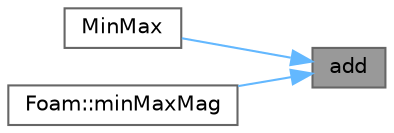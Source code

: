 digraph "add"
{
 // LATEX_PDF_SIZE
  bgcolor="transparent";
  edge [fontname=Helvetica,fontsize=10,labelfontname=Helvetica,labelfontsize=10];
  node [fontname=Helvetica,fontsize=10,shape=box,height=0.2,width=0.4];
  rankdir="RL";
  Node1 [id="Node000001",label="add",height=0.2,width=0.4,color="gray40", fillcolor="grey60", style="filled", fontcolor="black",tooltip=" "];
  Node1 -> Node2 [id="edge1_Node000001_Node000002",dir="back",color="steelblue1",style="solid",tooltip=" "];
  Node2 [id="Node000002",label="MinMax",height=0.2,width=0.4,color="grey40", fillcolor="white", style="filled",URL="$classFoam_1_1MinMax.html#a0627693b7c027c4c5521e56fc42741a0",tooltip=" "];
  Node1 -> Node3 [id="edge2_Node000001_Node000003",dir="back",color="steelblue1",style="solid",tooltip=" "];
  Node3 [id="Node000003",label="Foam::minMaxMag",height=0.2,width=0.4,color="grey40", fillcolor="white", style="filled",URL="$namespaceFoam.html#a50eef2c7bb0fdfc20c105427c922f9d8",tooltip=" "];
}

